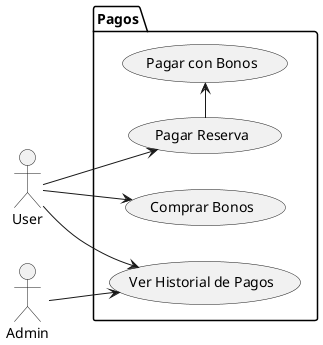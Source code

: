 @startuml

left to right direction

actor User as U
actor Admin as A

package Pagos{

    usecase "Pagar Reserva" as UC1
    usecase "Pagar con Bonos" as UC2
    usecase "Ver Historial de Pagos" as UC3
    usecase "Comprar Bonos" as UC4

}

U --> UC1
UC1 -> UC2
U --> UC3
U --> UC4

A --> UC3

@enduml